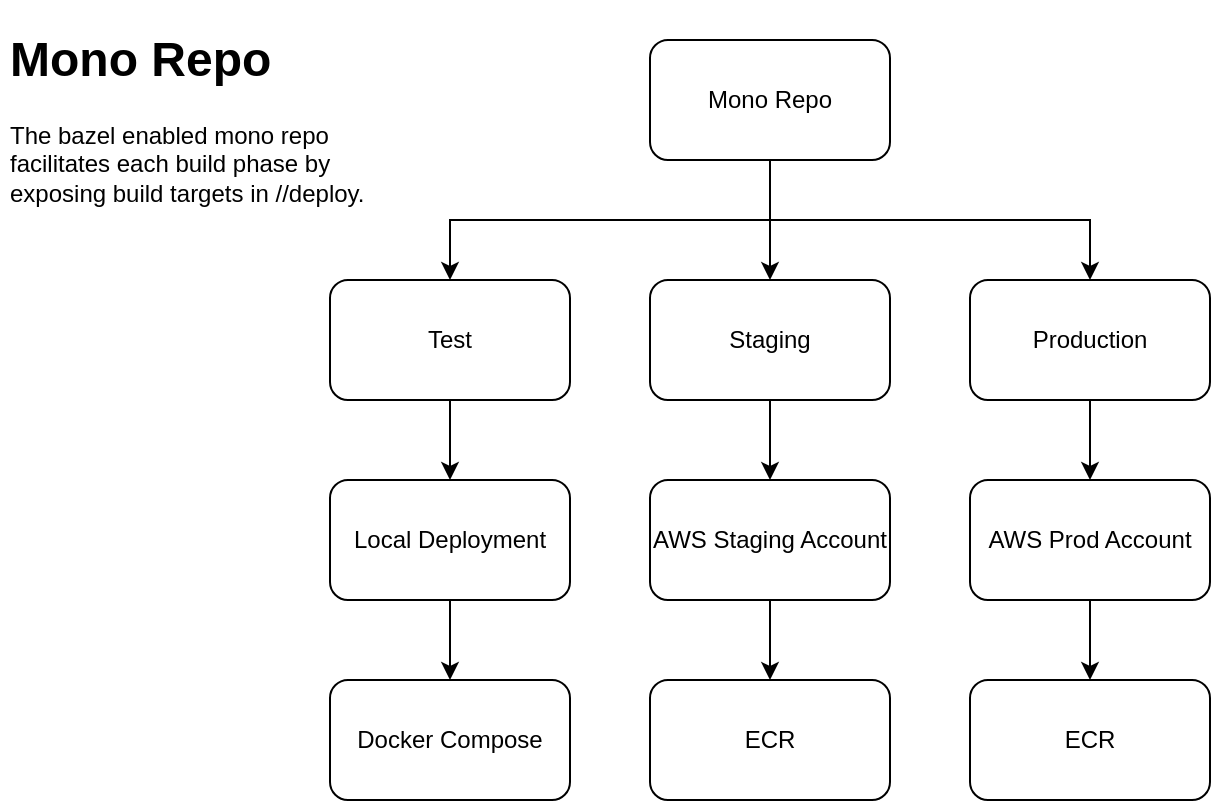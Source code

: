 <mxfile version="16.4.0" type="device"><diagram id="ByeGDAlcMXX64qn_bRGH" name="Page-1"><mxGraphModel dx="1102" dy="1025" grid="1" gridSize="10" guides="1" tooltips="1" connect="1" arrows="1" fold="1" page="1" pageScale="1" pageWidth="850" pageHeight="1100" math="0" shadow="0"><root><mxCell id="0"/><mxCell id="1" parent="0"/><mxCell id="hIK5wDPiw-5bVbvT0pe4-5" style="edgeStyle=orthogonalEdgeStyle;rounded=0;orthogonalLoop=1;jettySize=auto;html=1;exitX=0.5;exitY=1;exitDx=0;exitDy=0;entryX=0.5;entryY=0;entryDx=0;entryDy=0;" parent="1" source="hIK5wDPiw-5bVbvT0pe4-1" target="hIK5wDPiw-5bVbvT0pe4-3" edge="1"><mxGeometry relative="1" as="geometry"/></mxCell><mxCell id="hIK5wDPiw-5bVbvT0pe4-6" style="edgeStyle=orthogonalEdgeStyle;rounded=0;orthogonalLoop=1;jettySize=auto;html=1;exitX=0.5;exitY=1;exitDx=0;exitDy=0;entryX=0.5;entryY=0;entryDx=0;entryDy=0;" parent="1" source="hIK5wDPiw-5bVbvT0pe4-1" target="hIK5wDPiw-5bVbvT0pe4-2" edge="1"><mxGeometry relative="1" as="geometry"/></mxCell><mxCell id="hIK5wDPiw-5bVbvT0pe4-7" style="edgeStyle=orthogonalEdgeStyle;rounded=0;orthogonalLoop=1;jettySize=auto;html=1;exitX=0.5;exitY=1;exitDx=0;exitDy=0;entryX=0.5;entryY=0;entryDx=0;entryDy=0;" parent="1" source="hIK5wDPiw-5bVbvT0pe4-1" target="hIK5wDPiw-5bVbvT0pe4-4" edge="1"><mxGeometry relative="1" as="geometry"/></mxCell><mxCell id="hIK5wDPiw-5bVbvT0pe4-1" value="Mono Repo" style="rounded=1;whiteSpace=wrap;html=1;" parent="1" vertex="1"><mxGeometry x="365" y="40" width="120" height="60" as="geometry"/></mxCell><mxCell id="hIK5wDPiw-5bVbvT0pe4-12" style="edgeStyle=orthogonalEdgeStyle;rounded=0;orthogonalLoop=1;jettySize=auto;html=1;exitX=0.5;exitY=1;exitDx=0;exitDy=0;" parent="1" source="hIK5wDPiw-5bVbvT0pe4-2" edge="1"><mxGeometry relative="1" as="geometry"><mxPoint x="425" y="260" as="targetPoint"/></mxGeometry></mxCell><mxCell id="hIK5wDPiw-5bVbvT0pe4-2" value="Staging" style="rounded=1;whiteSpace=wrap;html=1;" parent="1" vertex="1"><mxGeometry x="365" y="160" width="120" height="60" as="geometry"/></mxCell><mxCell id="hIK5wDPiw-5bVbvT0pe4-11" style="edgeStyle=orthogonalEdgeStyle;rounded=0;orthogonalLoop=1;jettySize=auto;html=1;exitX=0.5;exitY=1;exitDx=0;exitDy=0;entryX=0.5;entryY=0;entryDx=0;entryDy=0;" parent="1" source="hIK5wDPiw-5bVbvT0pe4-3" target="hIK5wDPiw-5bVbvT0pe4-10" edge="1"><mxGeometry relative="1" as="geometry"/></mxCell><mxCell id="hIK5wDPiw-5bVbvT0pe4-3" value="Test" style="rounded=1;whiteSpace=wrap;html=1;" parent="1" vertex="1"><mxGeometry x="205" y="160" width="120" height="60" as="geometry"/></mxCell><mxCell id="hIK5wDPiw-5bVbvT0pe4-14" style="edgeStyle=orthogonalEdgeStyle;rounded=0;orthogonalLoop=1;jettySize=auto;html=1;exitX=0.5;exitY=1;exitDx=0;exitDy=0;" parent="1" source="hIK5wDPiw-5bVbvT0pe4-4" edge="1"><mxGeometry relative="1" as="geometry"><mxPoint x="585" y="260" as="targetPoint"/></mxGeometry></mxCell><mxCell id="hIK5wDPiw-5bVbvT0pe4-4" value="Production" style="rounded=1;whiteSpace=wrap;html=1;" parent="1" vertex="1"><mxGeometry x="525" y="160" width="120" height="60" as="geometry"/></mxCell><mxCell id="hIK5wDPiw-5bVbvT0pe4-8" value="&lt;h1&gt;Mono Repo&lt;/h1&gt;&lt;p&gt;The bazel enabled mono repo facilitates each build phase by exposing build targets in //deploy.&lt;/p&gt;" style="text;html=1;strokeColor=none;fillColor=none;spacing=5;spacingTop=-20;whiteSpace=wrap;overflow=hidden;rounded=0;" parent="1" vertex="1"><mxGeometry x="40" y="30" width="190" height="100" as="geometry"/></mxCell><mxCell id="hIK5wDPiw-5bVbvT0pe4-16" style="edgeStyle=orthogonalEdgeStyle;rounded=0;orthogonalLoop=1;jettySize=auto;html=1;exitX=0.5;exitY=1;exitDx=0;exitDy=0;" parent="1" source="hIK5wDPiw-5bVbvT0pe4-10" edge="1"><mxGeometry relative="1" as="geometry"><mxPoint x="265" y="360" as="targetPoint"/></mxGeometry></mxCell><mxCell id="hIK5wDPiw-5bVbvT0pe4-10" value="Local Deployment" style="rounded=1;whiteSpace=wrap;html=1;" parent="1" vertex="1"><mxGeometry x="205" y="260" width="120" height="60" as="geometry"/></mxCell><mxCell id="hIK5wDPiw-5bVbvT0pe4-18" style="edgeStyle=orthogonalEdgeStyle;rounded=0;orthogonalLoop=1;jettySize=auto;html=1;exitX=0.5;exitY=1;exitDx=0;exitDy=0;" parent="1" source="hIK5wDPiw-5bVbvT0pe4-13" edge="1"><mxGeometry relative="1" as="geometry"><mxPoint x="425" y="360" as="targetPoint"/></mxGeometry></mxCell><mxCell id="hIK5wDPiw-5bVbvT0pe4-13" value="AWS Staging Account" style="rounded=1;whiteSpace=wrap;html=1;" parent="1" vertex="1"><mxGeometry x="365" y="260" width="120" height="60" as="geometry"/></mxCell><mxCell id="hIK5wDPiw-5bVbvT0pe4-22" style="edgeStyle=orthogonalEdgeStyle;rounded=0;orthogonalLoop=1;jettySize=auto;html=1;exitX=0.5;exitY=1;exitDx=0;exitDy=0;entryX=0.5;entryY=0;entryDx=0;entryDy=0;" parent="1" source="hIK5wDPiw-5bVbvT0pe4-15" target="hIK5wDPiw-5bVbvT0pe4-21" edge="1"><mxGeometry relative="1" as="geometry"/></mxCell><mxCell id="hIK5wDPiw-5bVbvT0pe4-15" value="AWS Prod Account" style="rounded=1;whiteSpace=wrap;html=1;" parent="1" vertex="1"><mxGeometry x="525" y="260" width="120" height="60" as="geometry"/></mxCell><mxCell id="hIK5wDPiw-5bVbvT0pe4-17" value="Docker Compose" style="rounded=1;whiteSpace=wrap;html=1;" parent="1" vertex="1"><mxGeometry x="205" y="360" width="120" height="60" as="geometry"/></mxCell><mxCell id="hIK5wDPiw-5bVbvT0pe4-19" value="ECR" style="rounded=1;whiteSpace=wrap;html=1;" parent="1" vertex="1"><mxGeometry x="365" y="360" width="120" height="60" as="geometry"/></mxCell><mxCell id="hIK5wDPiw-5bVbvT0pe4-21" value="ECR" style="rounded=1;whiteSpace=wrap;html=1;" parent="1" vertex="1"><mxGeometry x="525" y="360" width="120" height="60" as="geometry"/></mxCell></root></mxGraphModel></diagram></mxfile>